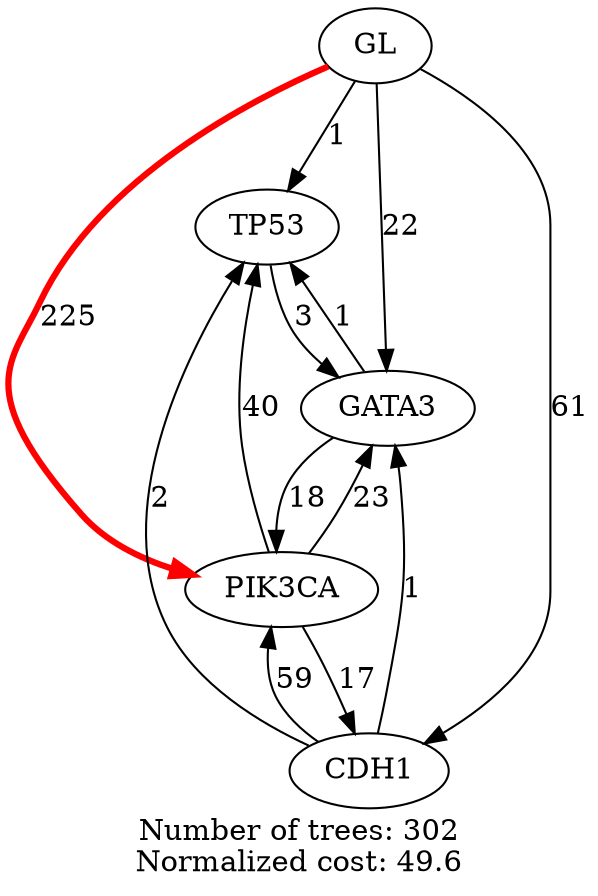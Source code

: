 digraph T {
	label="Number of trees: 302\nNormalized cost: 49.6"
	4 [label="TP53"]
	3 [label="PIK3CA"]
	2 [label="GL"]
	1 [label="GATA3"]
	0 [label="CDH1"]
	4 -> 1 [label="3"]
	3 -> 4 [label="40"]
	3 -> 1 [label="23"]
	3 -> 0 [label="17"]
	2 -> 4 [label="1"]
	2 -> 3 [label="225",penwidth=3,color=red]
	2 -> 1 [label="22"]
	2 -> 0 [label="61"]
	1 -> 4 [label="1"]
	1 -> 3 [label="18"]
	0 -> 4 [label="2"]
	0 -> 3 [label="59"]
	0 -> 1 [label="1"]
}
